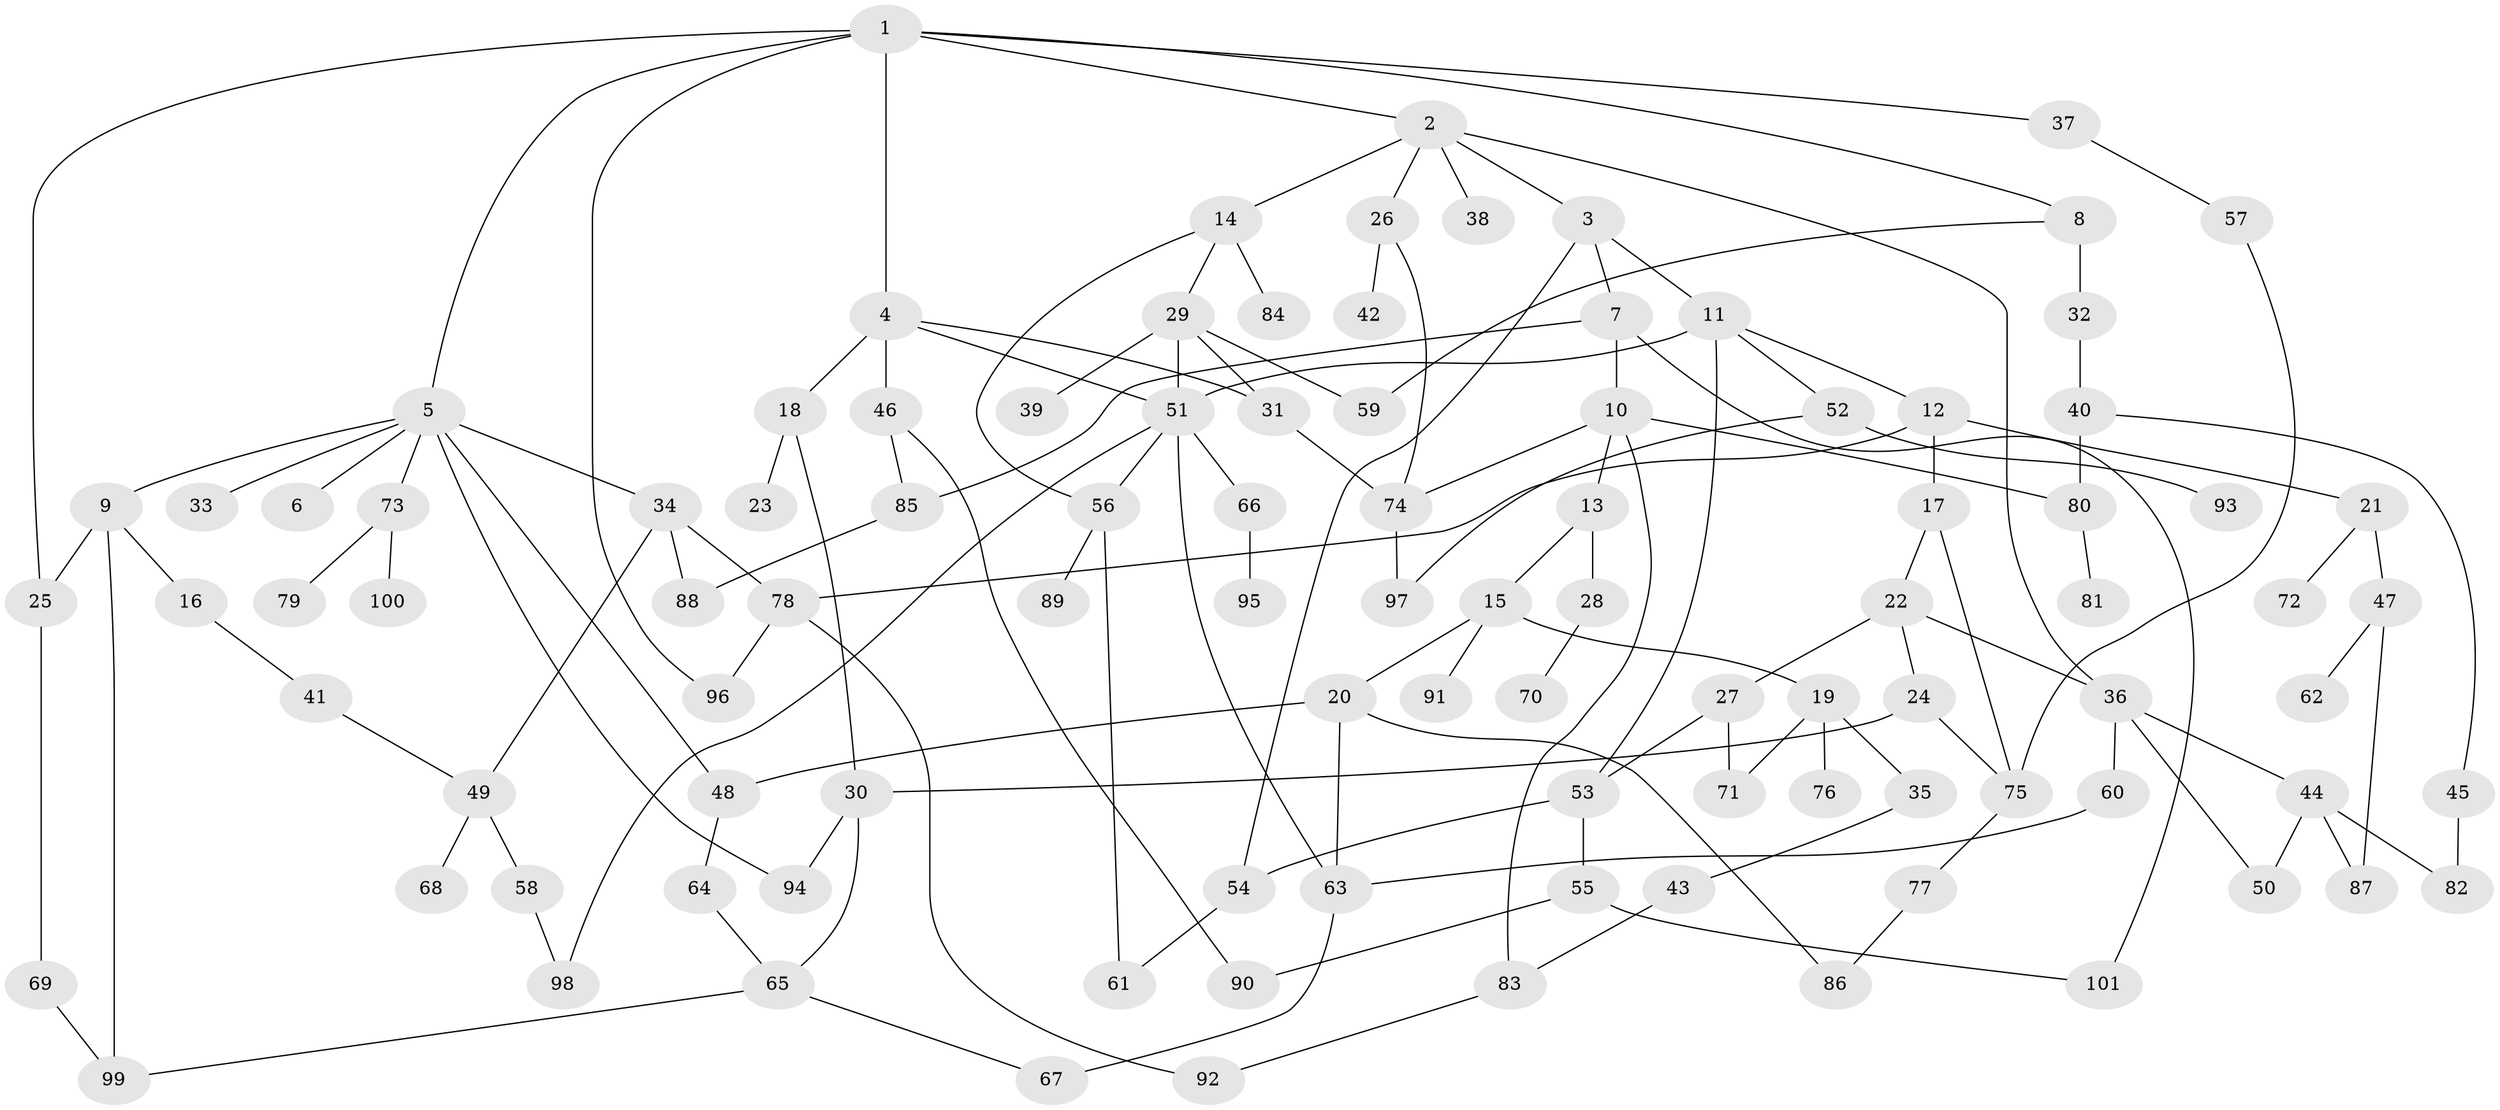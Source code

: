 // Generated by graph-tools (version 1.1) at 2025/49/03/09/25 03:49:17]
// undirected, 101 vertices, 140 edges
graph export_dot {
graph [start="1"]
  node [color=gray90,style=filled];
  1;
  2;
  3;
  4;
  5;
  6;
  7;
  8;
  9;
  10;
  11;
  12;
  13;
  14;
  15;
  16;
  17;
  18;
  19;
  20;
  21;
  22;
  23;
  24;
  25;
  26;
  27;
  28;
  29;
  30;
  31;
  32;
  33;
  34;
  35;
  36;
  37;
  38;
  39;
  40;
  41;
  42;
  43;
  44;
  45;
  46;
  47;
  48;
  49;
  50;
  51;
  52;
  53;
  54;
  55;
  56;
  57;
  58;
  59;
  60;
  61;
  62;
  63;
  64;
  65;
  66;
  67;
  68;
  69;
  70;
  71;
  72;
  73;
  74;
  75;
  76;
  77;
  78;
  79;
  80;
  81;
  82;
  83;
  84;
  85;
  86;
  87;
  88;
  89;
  90;
  91;
  92;
  93;
  94;
  95;
  96;
  97;
  98;
  99;
  100;
  101;
  1 -- 2;
  1 -- 4;
  1 -- 5;
  1 -- 8;
  1 -- 25;
  1 -- 37;
  1 -- 96;
  2 -- 3;
  2 -- 14;
  2 -- 26;
  2 -- 36;
  2 -- 38;
  3 -- 7;
  3 -- 11;
  3 -- 54;
  4 -- 18;
  4 -- 31;
  4 -- 46;
  4 -- 51;
  5 -- 6;
  5 -- 9;
  5 -- 33;
  5 -- 34;
  5 -- 73;
  5 -- 94;
  5 -- 48;
  7 -- 10;
  7 -- 85;
  7 -- 101;
  8 -- 32;
  8 -- 59;
  9 -- 16;
  9 -- 99;
  9 -- 25;
  10 -- 13;
  10 -- 74;
  10 -- 83;
  10 -- 80;
  11 -- 12;
  11 -- 52;
  11 -- 53;
  11 -- 51;
  12 -- 17;
  12 -- 21;
  12 -- 78;
  13 -- 15;
  13 -- 28;
  14 -- 29;
  14 -- 84;
  14 -- 56;
  15 -- 19;
  15 -- 20;
  15 -- 91;
  16 -- 41;
  17 -- 22;
  17 -- 75;
  18 -- 23;
  18 -- 30;
  19 -- 35;
  19 -- 71;
  19 -- 76;
  20 -- 48;
  20 -- 86;
  20 -- 63;
  21 -- 47;
  21 -- 72;
  22 -- 24;
  22 -- 27;
  22 -- 36;
  24 -- 75;
  24 -- 30;
  25 -- 69;
  26 -- 42;
  26 -- 74;
  27 -- 53;
  27 -- 71;
  28 -- 70;
  29 -- 39;
  29 -- 59;
  29 -- 31;
  29 -- 51;
  30 -- 94;
  30 -- 65;
  31 -- 74;
  32 -- 40;
  34 -- 49;
  34 -- 78;
  34 -- 88;
  35 -- 43;
  36 -- 44;
  36 -- 60;
  36 -- 50;
  37 -- 57;
  40 -- 45;
  40 -- 80;
  41 -- 49;
  43 -- 83;
  44 -- 50;
  44 -- 82;
  44 -- 87;
  45 -- 82;
  46 -- 90;
  46 -- 85;
  47 -- 62;
  47 -- 87;
  48 -- 64;
  49 -- 58;
  49 -- 68;
  51 -- 56;
  51 -- 63;
  51 -- 66;
  51 -- 98;
  52 -- 93;
  52 -- 97;
  53 -- 55;
  53 -- 54;
  54 -- 61;
  55 -- 101;
  55 -- 90;
  56 -- 61;
  56 -- 89;
  57 -- 75;
  58 -- 98;
  60 -- 63;
  63 -- 67;
  64 -- 65;
  65 -- 67;
  65 -- 99;
  66 -- 95;
  69 -- 99;
  73 -- 79;
  73 -- 100;
  74 -- 97;
  75 -- 77;
  77 -- 86;
  78 -- 92;
  78 -- 96;
  80 -- 81;
  83 -- 92;
  85 -- 88;
}
